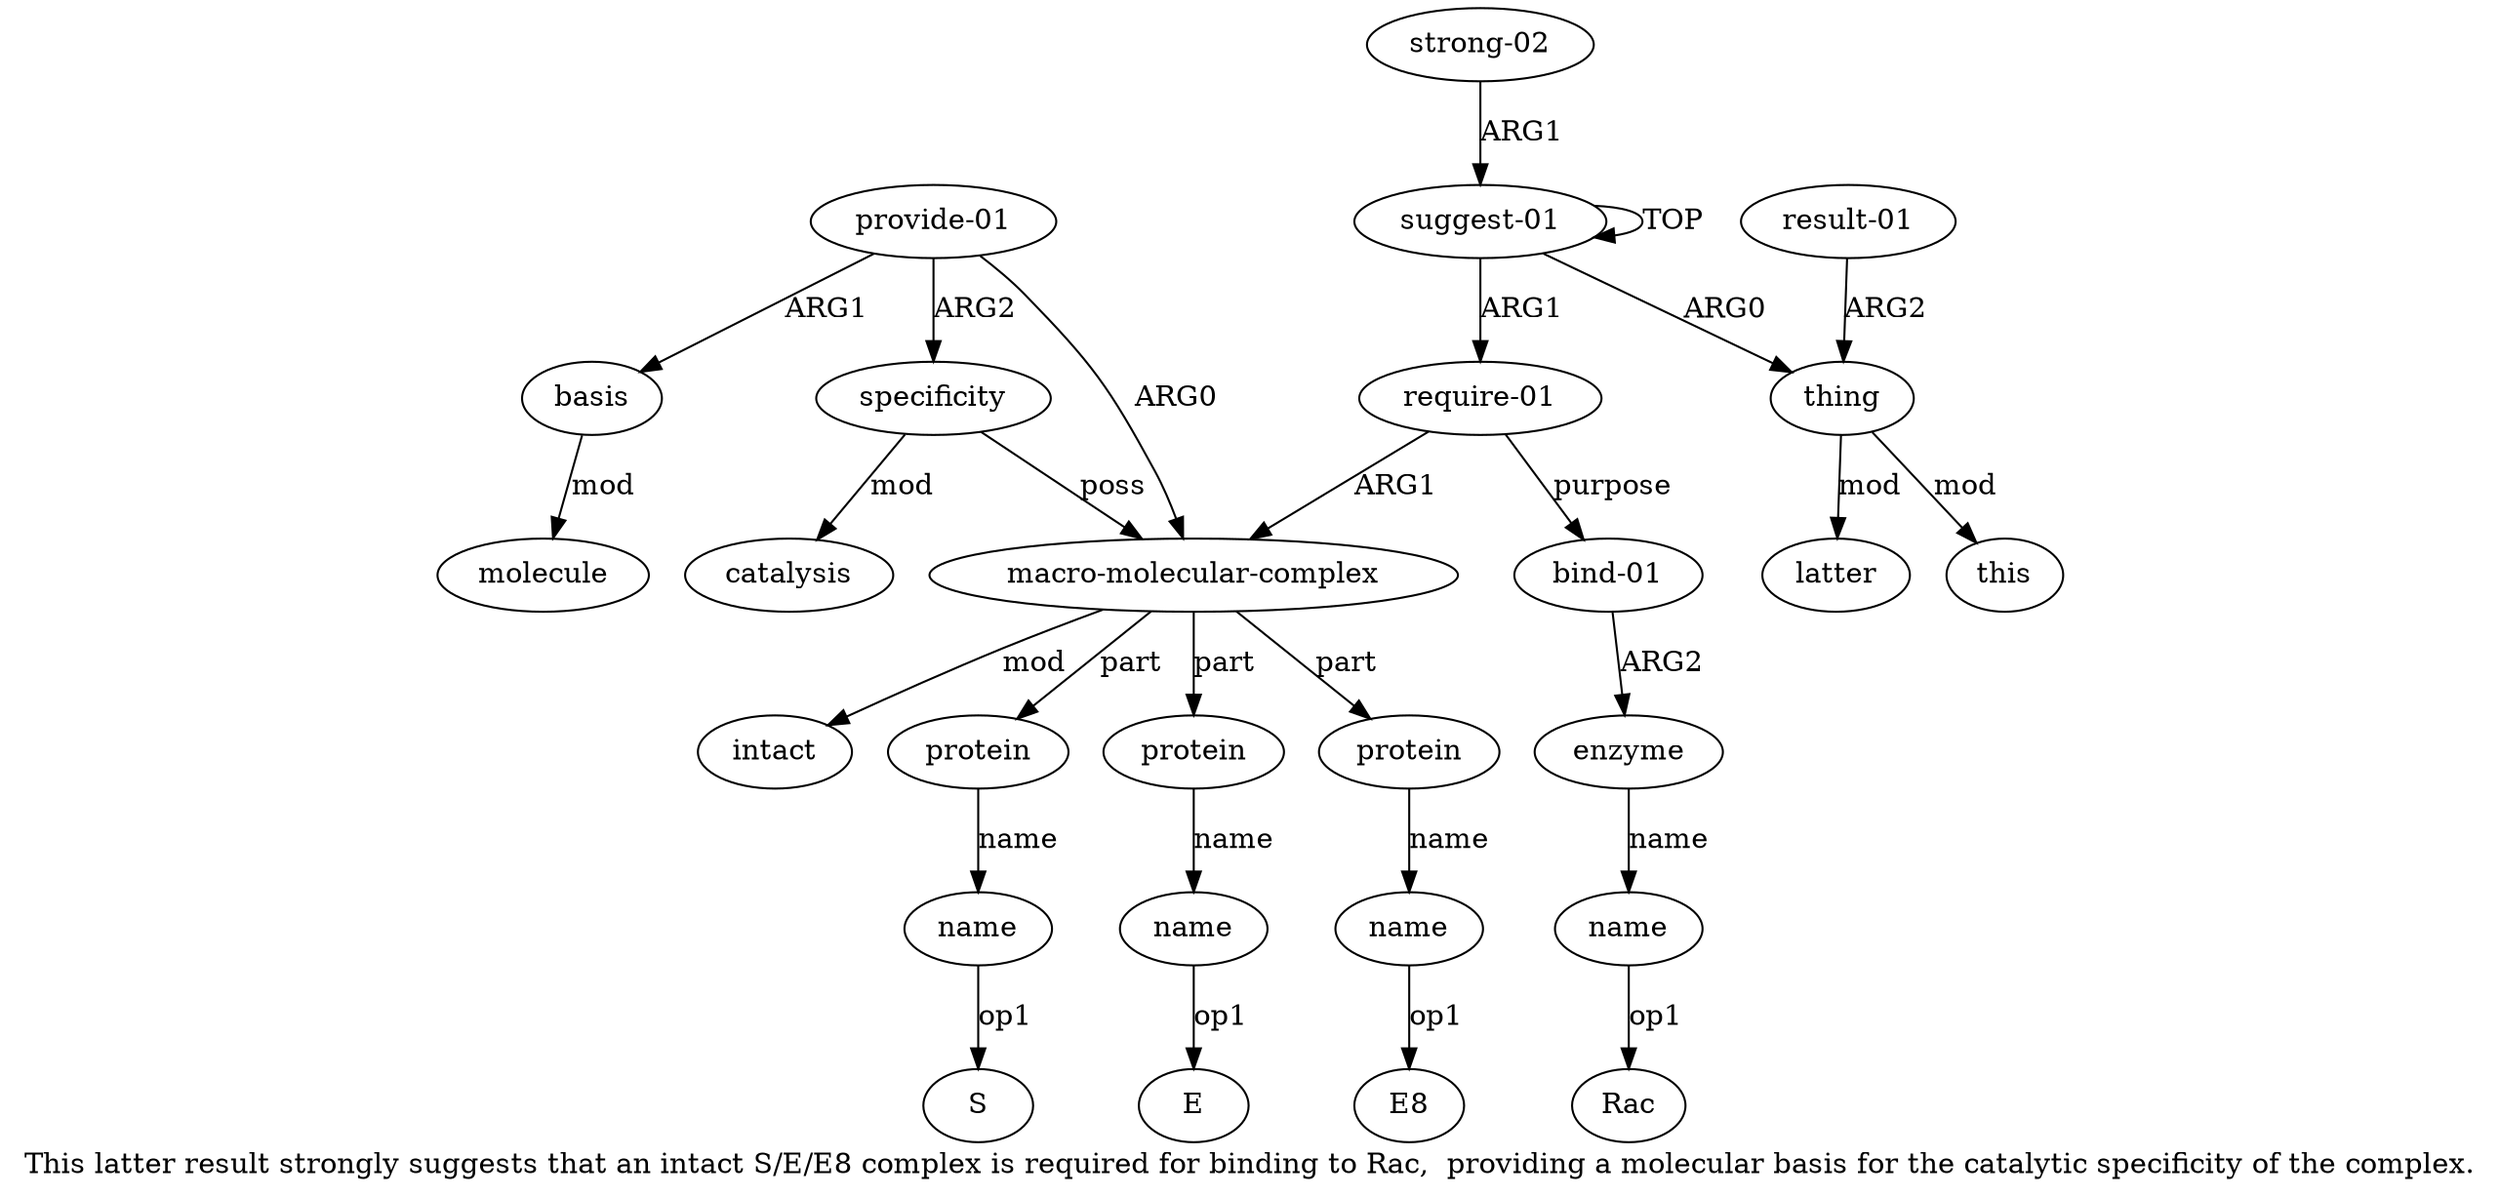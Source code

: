 digraph  {
	graph [label="This latter result strongly suggests that an intact S/E/E8 complex is required for binding to Rac,  providing a molecular basis \
for the catalytic specificity of the complex."];
	node [label="\N"];
	a20	 [color=black,
		gold_ind=20,
		gold_label=enzyme,
		label=enzyme,
		test_ind=20,
		test_label=enzyme];
	a21	 [color=black,
		gold_ind=21,
		gold_label=name,
		label=name,
		test_ind=21,
		test_label=name];
	a20 -> a21 [key=0,
	color=black,
	gold_label=name,
	label=name,
	test_label=name];
"a21 Rac" [color=black,
	gold_ind=-1,
	gold_label=Rac,
	label=Rac,
	test_ind=-1,
	test_label=Rac];
a21 -> "a21 Rac" [key=0,
color=black,
gold_label=op1,
label=op1,
test_label=op1];
a22 [color=black,
gold_ind=22,
gold_label="strong-02",
label="strong-02",
test_ind=22,
test_label="strong-02"];
a0 [color=black,
gold_ind=0,
gold_label="suggest-01",
label="suggest-01",
test_ind=0,
test_label="suggest-01"];
a22 -> a0 [key=0,
color=black,
gold_label=ARG1,
label=ARG1,
test_label=ARG1];
"a10 E" [color=black,
gold_ind=-1,
gold_label=E,
label=E,
test_ind=-1,
test_label=E];
"a8 S" [color=black,
gold_ind=-1,
gold_label=S,
label=S,
test_ind=-1,
test_label=S];
a15 [color=black,
gold_ind=15,
gold_label=basis,
label=basis,
test_ind=15,
test_label=basis];
a16 [color=black,
gold_ind=16,
gold_label=molecule,
label=molecule,
test_ind=16,
test_label=molecule];
a15 -> a16 [key=0,
color=black,
gold_label=mod,
label=mod,
test_label=mod];
a14 [color=black,
gold_ind=14,
gold_label="provide-01",
label="provide-01",
test_ind=14,
test_label="provide-01"];
a14 -> a15 [key=0,
color=black,
gold_label=ARG1,
label=ARG1,
test_label=ARG1];
a17 [color=black,
gold_ind=17,
gold_label=specificity,
label=specificity,
test_ind=17,
test_label=specificity];
a14 -> a17 [key=0,
color=black,
gold_label=ARG2,
label=ARG2,
test_label=ARG2];
a6 [color=black,
gold_ind=6,
gold_label="macro-molecular-complex",
label="macro-molecular-complex",
test_ind=6,
test_label="macro-molecular-complex"];
a14 -> a6 [key=0,
color=black,
gold_label=ARG0,
label=ARG0,
test_label=ARG0];
a18 [color=black,
gold_ind=18,
gold_label=catalysis,
label=catalysis,
test_ind=18,
test_label=catalysis];
a17 -> a18 [key=0,
color=black,
gold_label=mod,
label=mod,
test_label=mod];
a17 -> a6 [key=0,
color=black,
gold_label=poss,
label=poss,
test_label=poss];
a11 [color=black,
gold_ind=11,
gold_label=protein,
label=protein,
test_ind=11,
test_label=protein];
a12 [color=black,
gold_ind=12,
gold_label=name,
label=name,
test_ind=12,
test_label=name];
a11 -> a12 [key=0,
color=black,
gold_label=name,
label=name,
test_label=name];
a10 [color=black,
gold_ind=10,
gold_label=name,
label=name,
test_ind=10,
test_label=name];
a10 -> "a10 E" [key=0,
color=black,
gold_label=op1,
label=op1,
test_label=op1];
a13 [color=black,
gold_ind=13,
gold_label=intact,
label=intact,
test_ind=13,
test_label=intact];
"a12 E8" [color=black,
gold_ind=-1,
gold_label=E8,
label=E8,
test_ind=-1,
test_label=E8];
a12 -> "a12 E8" [key=0,
color=black,
gold_label=op1,
label=op1,
test_label=op1];
a19 [color=black,
gold_ind=19,
gold_label="bind-01",
label="bind-01",
test_ind=19,
test_label="bind-01"];
a19 -> a20 [key=0,
color=black,
gold_label=ARG2,
label=ARG2,
test_label=ARG2];
a1 [color=black,
gold_ind=1,
gold_label=thing,
label=thing,
test_ind=1,
test_label=thing];
a3 [color=black,
gold_ind=3,
gold_label=latter,
label=latter,
test_ind=3,
test_label=latter];
a1 -> a3 [key=0,
color=black,
gold_label=mod,
label=mod,
test_label=mod];
a4 [color=black,
gold_ind=4,
gold_label=this,
label=this,
test_ind=4,
test_label=this];
a1 -> a4 [key=0,
color=black,
gold_label=mod,
label=mod,
test_label=mod];
a0 -> a1 [key=0,
color=black,
gold_label=ARG0,
label=ARG0,
test_label=ARG0];
a0 -> a0 [key=0,
color=black,
gold_label=TOP,
label=TOP,
test_label=TOP];
a5 [color=black,
gold_ind=5,
gold_label="require-01",
label="require-01",
test_ind=5,
test_label="require-01"];
a0 -> a5 [key=0,
color=black,
gold_label=ARG1,
label=ARG1,
test_label=ARG1];
a2 [color=black,
gold_ind=2,
gold_label="result-01",
label="result-01",
test_ind=2,
test_label="result-01"];
a2 -> a1 [key=0,
color=black,
gold_label=ARG2,
label=ARG2,
test_label=ARG2];
a5 -> a19 [key=0,
color=black,
gold_label=purpose,
label=purpose,
test_label=purpose];
a5 -> a6 [key=0,
color=black,
gold_label=ARG1,
label=ARG1,
test_label=ARG1];
a7 [color=black,
gold_ind=7,
gold_label=protein,
label=protein,
test_ind=7,
test_label=protein];
a8 [color=black,
gold_ind=8,
gold_label=name,
label=name,
test_ind=8,
test_label=name];
a7 -> a8 [key=0,
color=black,
gold_label=name,
label=name,
test_label=name];
a6 -> a11 [key=0,
color=black,
gold_label=part,
label=part,
test_label=part];
a6 -> a13 [key=0,
color=black,
gold_label=mod,
label=mod,
test_label=mod];
a6 -> a7 [key=0,
color=black,
gold_label=part,
label=part,
test_label=part];
a9 [color=black,
gold_ind=9,
gold_label=protein,
label=protein,
test_ind=9,
test_label=protein];
a6 -> a9 [key=0,
color=black,
gold_label=part,
label=part,
test_label=part];
a9 -> a10 [key=0,
color=black,
gold_label=name,
label=name,
test_label=name];
a8 -> "a8 S" [key=0,
color=black,
gold_label=op1,
label=op1,
test_label=op1];
}
